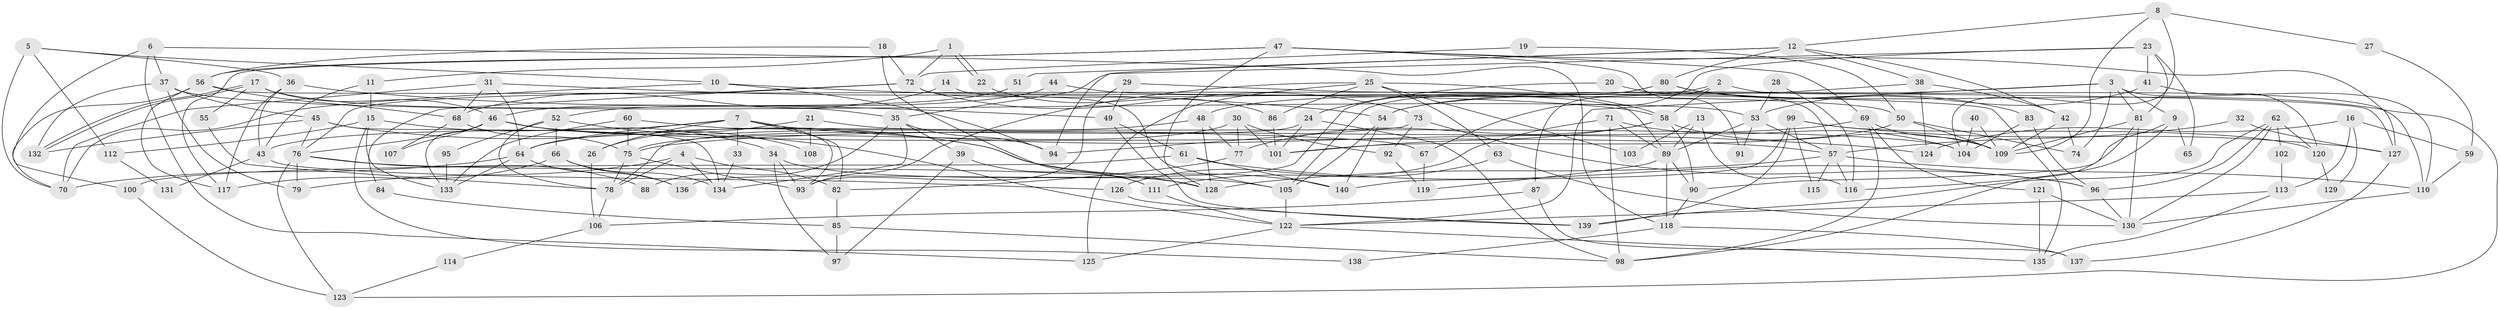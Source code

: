 // coarse degree distribution, {4: 0.16666666666666666, 9: 0.03333333333333333, 5: 0.2111111111111111, 7: 0.12222222222222222, 6: 0.14444444444444443, 2: 0.14444444444444443, 8: 0.044444444444444446, 3: 0.1111111111111111, 10: 0.011111111111111112, 13: 0.011111111111111112}
// Generated by graph-tools (version 1.1) at 2025/23/03/03/25 07:23:56]
// undirected, 140 vertices, 280 edges
graph export_dot {
graph [start="1"]
  node [color=gray90,style=filled];
  1;
  2;
  3;
  4;
  5;
  6;
  7;
  8;
  9;
  10;
  11;
  12;
  13;
  14;
  15;
  16;
  17;
  18;
  19;
  20;
  21;
  22;
  23;
  24;
  25;
  26;
  27;
  28;
  29;
  30;
  31;
  32;
  33;
  34;
  35;
  36;
  37;
  38;
  39;
  40;
  41;
  42;
  43;
  44;
  45;
  46;
  47;
  48;
  49;
  50;
  51;
  52;
  53;
  54;
  55;
  56;
  57;
  58;
  59;
  60;
  61;
  62;
  63;
  64;
  65;
  66;
  67;
  68;
  69;
  70;
  71;
  72;
  73;
  74;
  75;
  76;
  77;
  78;
  79;
  80;
  81;
  82;
  83;
  84;
  85;
  86;
  87;
  88;
  89;
  90;
  91;
  92;
  93;
  94;
  95;
  96;
  97;
  98;
  99;
  100;
  101;
  102;
  103;
  104;
  105;
  106;
  107;
  108;
  109;
  110;
  111;
  112;
  113;
  114;
  115;
  116;
  117;
  118;
  119;
  120;
  121;
  122;
  123;
  124;
  125;
  126;
  127;
  128;
  129;
  130;
  131;
  132;
  133;
  134;
  135;
  136;
  137;
  138;
  139;
  140;
  1 -- 22;
  1 -- 22;
  1 -- 72;
  1 -- 11;
  2 -- 48;
  2 -- 110;
  2 -- 58;
  2 -- 87;
  3 -- 122;
  3 -- 54;
  3 -- 9;
  3 -- 74;
  3 -- 81;
  3 -- 110;
  4 -- 134;
  4 -- 79;
  4 -- 78;
  4 -- 82;
  5 -- 10;
  5 -- 70;
  5 -- 36;
  5 -- 112;
  6 -- 37;
  6 -- 125;
  6 -- 100;
  6 -- 118;
  7 -- 93;
  7 -- 82;
  7 -- 26;
  7 -- 33;
  7 -- 43;
  7 -- 64;
  7 -- 124;
  8 -- 12;
  8 -- 109;
  8 -- 27;
  8 -- 104;
  9 -- 90;
  9 -- 65;
  9 -- 116;
  10 -- 70;
  10 -- 58;
  10 -- 94;
  11 -- 43;
  11 -- 15;
  12 -- 38;
  12 -- 80;
  12 -- 42;
  12 -- 51;
  12 -- 94;
  13 -- 116;
  13 -- 89;
  13 -- 103;
  14 -- 68;
  14 -- 89;
  15 -- 133;
  15 -- 34;
  15 -- 112;
  15 -- 138;
  16 -- 124;
  16 -- 113;
  16 -- 59;
  16 -- 129;
  17 -- 35;
  17 -- 132;
  17 -- 132;
  17 -- 46;
  17 -- 55;
  18 -- 72;
  18 -- 56;
  18 -- 111;
  19 -- 72;
  19 -- 50;
  20 -- 24;
  20 -- 57;
  21 -- 104;
  21 -- 26;
  21 -- 108;
  22 -- 86;
  23 -- 35;
  23 -- 81;
  23 -- 41;
  23 -- 65;
  23 -- 67;
  24 -- 98;
  24 -- 78;
  24 -- 101;
  25 -- 58;
  25 -- 93;
  25 -- 63;
  25 -- 86;
  25 -- 103;
  25 -- 125;
  26 -- 106;
  27 -- 59;
  28 -- 53;
  28 -- 116;
  29 -- 93;
  29 -- 49;
  29 -- 135;
  30 -- 101;
  30 -- 77;
  30 -- 75;
  30 -- 92;
  31 -- 70;
  31 -- 68;
  31 -- 54;
  31 -- 64;
  32 -- 127;
  32 -- 57;
  33 -- 134;
  34 -- 105;
  34 -- 93;
  34 -- 97;
  35 -- 134;
  35 -- 94;
  35 -- 39;
  35 -- 88;
  36 -- 117;
  36 -- 43;
  36 -- 49;
  37 -- 45;
  37 -- 53;
  37 -- 79;
  37 -- 132;
  38 -- 54;
  38 -- 42;
  38 -- 124;
  39 -- 111;
  39 -- 97;
  40 -- 109;
  40 -- 104;
  41 -- 53;
  41 -- 120;
  42 -- 109;
  42 -- 74;
  43 -- 126;
  43 -- 131;
  44 -- 46;
  44 -- 50;
  45 -- 132;
  45 -- 76;
  45 -- 134;
  45 -- 140;
  46 -- 128;
  46 -- 57;
  46 -- 76;
  46 -- 107;
  46 -- 108;
  46 -- 133;
  47 -- 117;
  47 -- 69;
  47 -- 56;
  47 -- 91;
  47 -- 127;
  47 -- 128;
  48 -- 128;
  48 -- 64;
  48 -- 77;
  49 -- 139;
  49 -- 61;
  50 -- 74;
  50 -- 109;
  50 -- 101;
  51 -- 52;
  52 -- 78;
  52 -- 122;
  52 -- 66;
  52 -- 95;
  53 -- 89;
  53 -- 57;
  53 -- 91;
  54 -- 140;
  54 -- 105;
  55 -- 78;
  56 -- 127;
  56 -- 68;
  56 -- 70;
  56 -- 117;
  57 -- 128;
  57 -- 110;
  57 -- 115;
  57 -- 116;
  58 -- 101;
  58 -- 77;
  58 -- 90;
  58 -- 109;
  59 -- 110;
  60 -- 133;
  60 -- 75;
  60 -- 67;
  61 -- 96;
  61 -- 100;
  61 -- 140;
  62 -- 130;
  62 -- 96;
  62 -- 102;
  62 -- 120;
  62 -- 139;
  63 -- 130;
  63 -- 111;
  64 -- 70;
  64 -- 133;
  64 -- 136;
  66 -- 136;
  66 -- 117;
  66 -- 134;
  67 -- 119;
  68 -- 75;
  68 -- 107;
  69 -- 98;
  69 -- 121;
  69 -- 75;
  69 -- 109;
  71 -- 98;
  71 -- 126;
  71 -- 89;
  71 -- 104;
  72 -- 105;
  72 -- 73;
  72 -- 76;
  72 -- 84;
  73 -- 94;
  73 -- 92;
  73 -- 96;
  75 -- 78;
  75 -- 93;
  76 -- 79;
  76 -- 88;
  76 -- 123;
  76 -- 128;
  77 -- 82;
  78 -- 106;
  80 -- 83;
  80 -- 123;
  80 -- 105;
  80 -- 136;
  81 -- 109;
  81 -- 98;
  81 -- 130;
  82 -- 85;
  83 -- 104;
  83 -- 96;
  84 -- 85;
  85 -- 97;
  85 -- 98;
  86 -- 101;
  87 -- 137;
  87 -- 106;
  89 -- 90;
  89 -- 118;
  89 -- 119;
  90 -- 118;
  92 -- 119;
  95 -- 133;
  96 -- 130;
  99 -- 120;
  99 -- 140;
  99 -- 115;
  99 -- 127;
  99 -- 139;
  100 -- 123;
  102 -- 113;
  105 -- 122;
  106 -- 114;
  110 -- 130;
  111 -- 122;
  112 -- 131;
  113 -- 122;
  113 -- 135;
  114 -- 123;
  118 -- 137;
  118 -- 138;
  120 -- 129;
  121 -- 130;
  121 -- 135;
  122 -- 125;
  122 -- 135;
  126 -- 139;
  127 -- 137;
}
